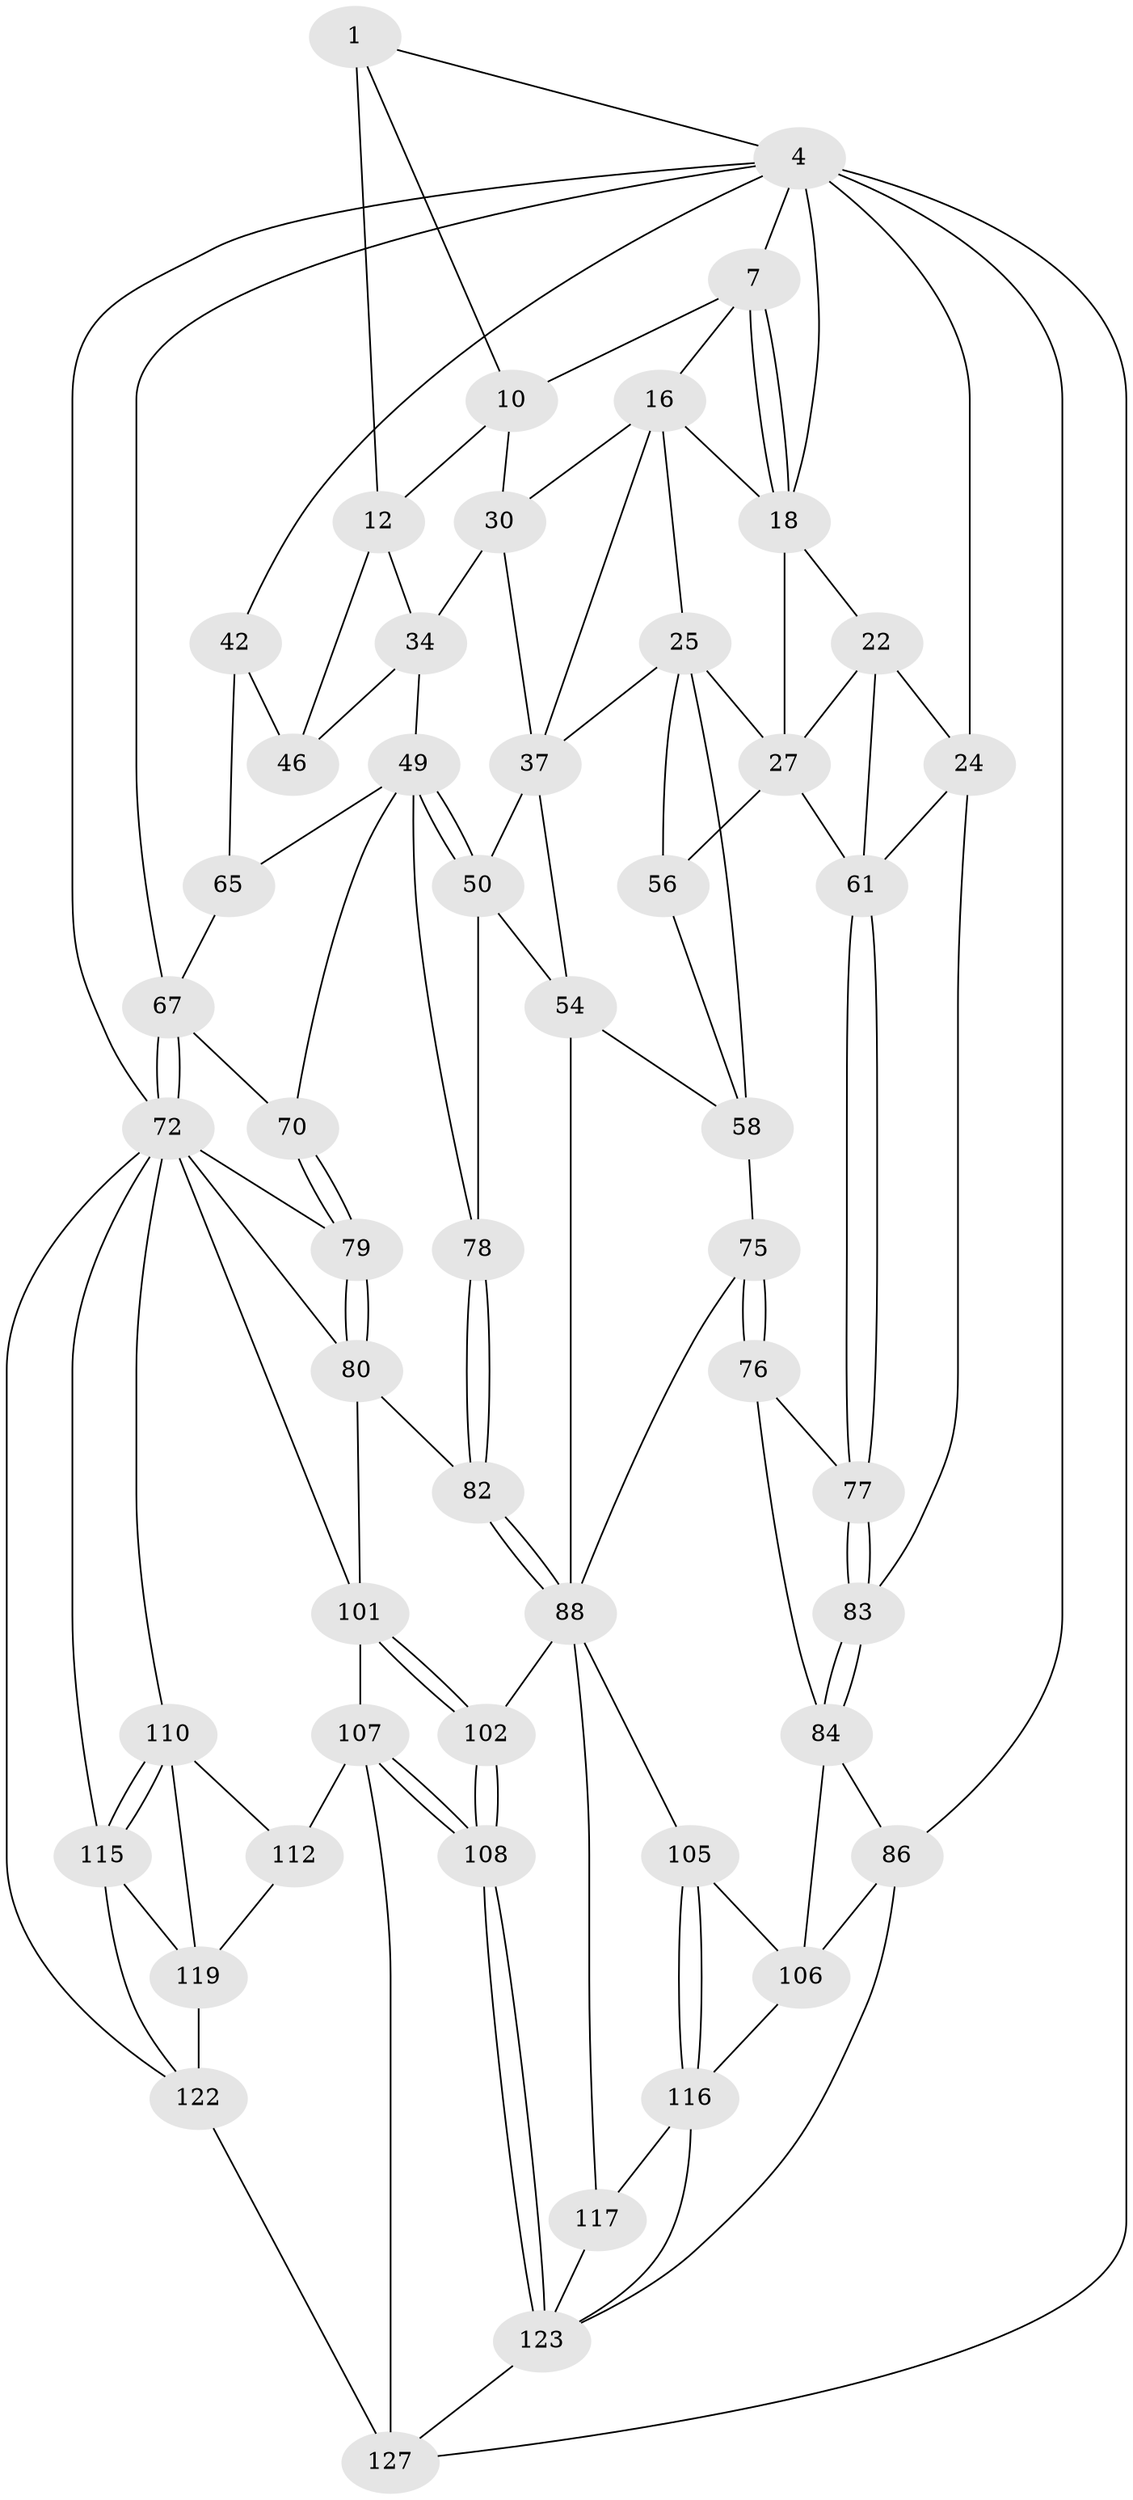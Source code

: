 // original degree distribution, {3: 0.023076923076923078, 4: 0.26153846153846155, 6: 0.26153846153846155, 5: 0.45384615384615384}
// Generated by graph-tools (version 1.1) at 2025/21/03/04/25 18:21:12]
// undirected, 52 vertices, 121 edges
graph export_dot {
graph [start="1"]
  node [color=gray90,style=filled];
  1 [pos="+0.7807606473375006+0",super="+2+9"];
  4 [pos="+1+0",super="+94+43+5"];
  7 [pos="+0.18943996943921013+0",super="+8"];
  10 [pos="+0.5421863105471311+0.08935834842834721",super="+29"];
  12 [pos="+0.8467697835003432+0.17977163577201624",super="+13+44"];
  16 [pos="+0.5029330978898021+0.09424126413920299",super="+17+32"];
  18 [pos="+0.36098403955950203+0.1010184499944617",super="+19"];
  22 [pos="+0.08774291331459219+0.1645977087264205",super="+41+23"];
  24 [pos="+0+0.10944282253525812",super="+63"];
  25 [pos="+0.3554916340583558+0.2238493683987704",super="+26+39"];
  27 [pos="+0.3156336834979426+0.22543856776881013",super="+28+51"];
  30 [pos="+0.6299155542494164+0.1619982757731145",super="+31"];
  34 [pos="+0.6326783441938086+0.23994702264064105",super="+48+35"];
  37 [pos="+0.489190044920261+0.20683336750078168",super="+47+38"];
  42 [pos="+1+0.1655519863670089",super="+45"];
  46 [pos="+0.8210864126516372+0.23686187437587286"];
  49 [pos="+0.6065336435623713+0.4116199784393599",super="+66"];
  50 [pos="+0.5832347154743819+0.4317061276560364",super="+53"];
  54 [pos="+0.5138322734604304+0.4243917899548787",super="+57"];
  56 [pos="+0.3574992385316205+0.31187208104625685",super="+60"];
  58 [pos="+0.4910243065531762+0.423383200805143",super="+64"];
  61 [pos="+0.14432419901781737+0.4139415316662241",super="+62"];
  65 [pos="+0.8350332212104687+0.25715622862102777"];
  67 [pos="+1+0.33730356781649246",super="+68"];
  70 [pos="+0.8124952839607511+0.4465866136131596"];
  72 [pos="+1+0.6776127565277525",super="+95+73"];
  75 [pos="+0.3111336156601913+0.5984683134303096",super="+92"];
  76 [pos="+0.12321258811902289+0.4921076373152325",super="+96"];
  77 [pos="+0.11893925916612715+0.47519858668854076"];
  78 [pos="+0.6397864248978321+0.5360447936446687"];
  79 [pos="+0.8434967694290344+0.49728379924329147"];
  80 [pos="+0.7963862508706151+0.5568614598580464",super="+81"];
  82 [pos="+0.6448568571205617+0.5529139628355584"];
  83 [pos="+0+0.45944495279725384"];
  84 [pos="+0+0.7573581484125067",super="+85"];
  86 [pos="+0+1",super="+87"];
  88 [pos="+0.42074488947294686+0.7001594595372608",super="+89"];
  101 [pos="+0.686225628399721+0.6788426810879914",super="+104"];
  102 [pos="+0.5290174967097757+0.7848486893818757"];
  105 [pos="+0.22936752665385743+0.7477909403397763"];
  106 [pos="+0.21205689963528493+0.7489244131254289",super="+109"];
  107 [pos="+0.648546666056318+0.8769246327992241",super="+113"];
  108 [pos="+0.5898404705338763+0.9152497250245557"];
  110 [pos="+0.7797289671572192+0.7538236327445162",super="+111"];
  112 [pos="+0.7754469233018628+0.8447653564949422"];
  115 [pos="+1+0.7740011792199325",super="+120"];
  116 [pos="+0.22518864658933574+0.8580696945700804",super="+118"];
  117 [pos="+0.3627720915057402+0.8427973578620088"];
  119 [pos="+0.8379016744104174+0.8144019269222205",super="+121"];
  122 [pos="+0.8590546770727696+0.9196164814444053",super="+126"];
  123 [pos="+0.5636727171228649+1",super="+124"];
  127 [pos="+0.7731405752858057+0.9284700618073843",super="+129"];
  1 -- 12 [weight=3];
  1 -- 4;
  1 -- 10;
  4 -- 42;
  4 -- 67;
  4 -- 127;
  4 -- 7;
  4 -- 24;
  4 -- 72;
  4 -- 86 [weight=2];
  4 -- 18;
  7 -- 18;
  7 -- 18;
  7 -- 16;
  7 -- 10;
  10 -- 30;
  10 -- 12;
  12 -- 34;
  12 -- 46;
  16 -- 25;
  16 -- 18;
  16 -- 37;
  16 -- 30;
  18 -- 27 [weight=2];
  18 -- 22;
  22 -- 24;
  22 -- 61;
  22 -- 27;
  24 -- 83;
  24 -- 61;
  25 -- 56 [weight=2];
  25 -- 27;
  25 -- 58;
  25 -- 37;
  27 -- 61;
  27 -- 56;
  30 -- 34 [weight=2];
  30 -- 37;
  34 -- 49;
  34 -- 46;
  37 -- 50;
  37 -- 54;
  42 -- 65;
  42 -- 46;
  49 -- 50;
  49 -- 50;
  49 -- 65;
  49 -- 70;
  49 -- 78;
  50 -- 54;
  50 -- 78;
  54 -- 88;
  54 -- 58;
  56 -- 58;
  58 -- 75;
  61 -- 77;
  61 -- 77;
  65 -- 67;
  67 -- 72 [weight=2];
  67 -- 72;
  67 -- 70;
  70 -- 79;
  70 -- 79;
  72 -- 122;
  72 -- 115;
  72 -- 80;
  72 -- 101;
  72 -- 110;
  72 -- 79;
  75 -- 76 [weight=3];
  75 -- 76;
  75 -- 88;
  76 -- 77;
  76 -- 84 [weight=2];
  77 -- 83;
  77 -- 83;
  78 -- 82;
  78 -- 82;
  79 -- 80;
  79 -- 80;
  80 -- 82;
  80 -- 101;
  82 -- 88;
  82 -- 88;
  83 -- 84;
  83 -- 84;
  84 -- 106;
  84 -- 86;
  86 -- 106;
  86 -- 123;
  88 -- 117;
  88 -- 102;
  88 -- 105;
  101 -- 102;
  101 -- 102;
  101 -- 107;
  102 -- 108;
  102 -- 108;
  105 -- 106;
  105 -- 116;
  105 -- 116;
  106 -- 116;
  107 -- 108;
  107 -- 108;
  107 -- 112;
  107 -- 127;
  108 -- 123;
  108 -- 123;
  110 -- 115;
  110 -- 115;
  110 -- 112;
  110 -- 119;
  112 -- 119;
  115 -- 122;
  115 -- 119;
  116 -- 123;
  116 -- 117;
  117 -- 123;
  119 -- 122;
  122 -- 127 [weight=2];
  123 -- 127;
}
